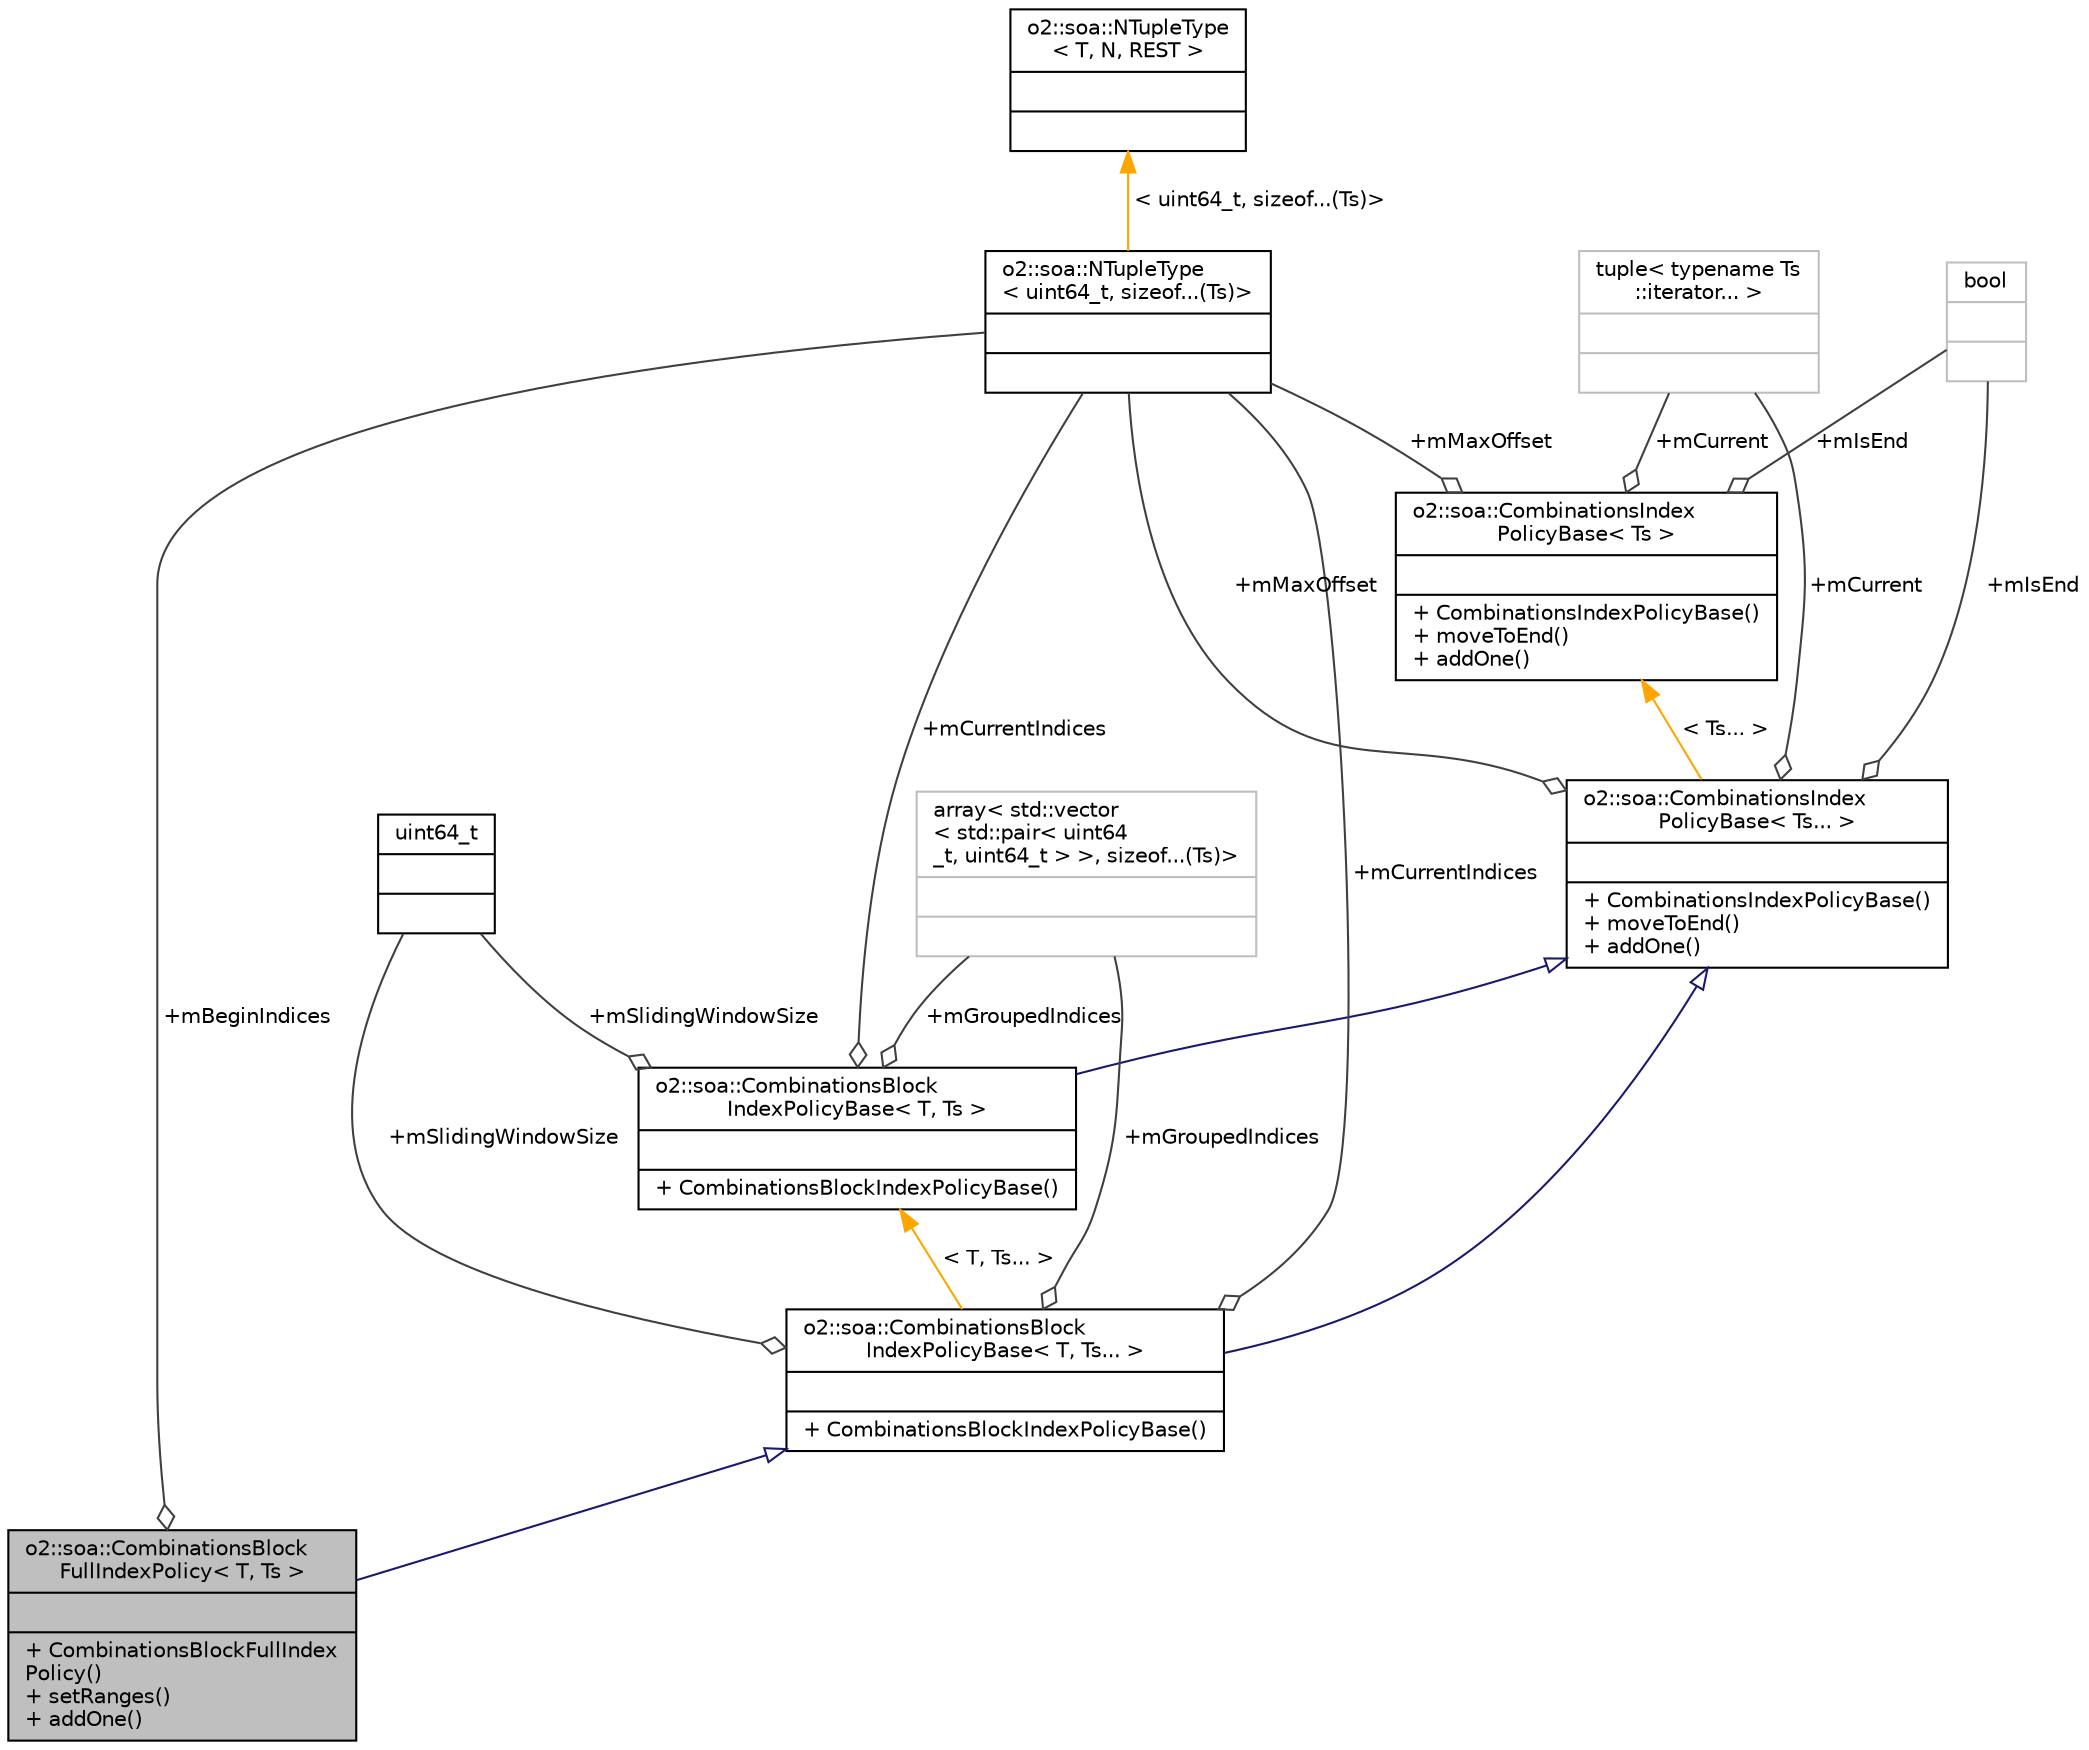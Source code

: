 digraph "o2::soa::CombinationsBlockFullIndexPolicy&lt; T, Ts &gt;"
{
 // INTERACTIVE_SVG=YES
  bgcolor="transparent";
  edge [fontname="Helvetica",fontsize="10",labelfontname="Helvetica",labelfontsize="10"];
  node [fontname="Helvetica",fontsize="10",shape=record];
  Node5 [label="{o2::soa::CombinationsBlock\lFullIndexPolicy\< T, Ts \>\n||+ CombinationsBlockFullIndex\lPolicy()\l+ setRanges()\l+ addOne()\l}",height=0.2,width=0.4,color="black", fillcolor="grey75", style="filled", fontcolor="black"];
  Node6 -> Node5 [dir="back",color="midnightblue",fontsize="10",style="solid",arrowtail="onormal",fontname="Helvetica"];
  Node6 [label="{o2::soa::CombinationsBlock\lIndexPolicyBase\< T, Ts... \>\n||+ CombinationsBlockIndexPolicyBase()\l}",height=0.2,width=0.4,color="black",URL="$d0/d11/structo2_1_1soa_1_1CombinationsBlockIndexPolicyBase.html"];
  Node7 -> Node6 [dir="back",color="midnightblue",fontsize="10",style="solid",arrowtail="onormal",fontname="Helvetica"];
  Node7 [label="{o2::soa::CombinationsIndex\lPolicyBase\< Ts... \>\n||+ CombinationsIndexPolicyBase()\l+ moveToEnd()\l+ addOne()\l}",height=0.2,width=0.4,color="black",URL="$de/dac/structo2_1_1soa_1_1CombinationsIndexPolicyBase.html"];
  Node8 -> Node7 [color="grey25",fontsize="10",style="solid",label=" +mCurrent" ,arrowhead="odiamond",fontname="Helvetica"];
  Node8 [label="{tuple\< typename Ts\l::iterator... \>\n||}",height=0.2,width=0.4,color="grey75"];
  Node9 -> Node7 [color="grey25",fontsize="10",style="solid",label=" +mIsEnd" ,arrowhead="odiamond",fontname="Helvetica"];
  Node9 [label="{bool\n||}",height=0.2,width=0.4,color="grey75"];
  Node10 -> Node7 [color="grey25",fontsize="10",style="solid",label=" +mMaxOffset" ,arrowhead="odiamond",fontname="Helvetica"];
  Node10 [label="{o2::soa::NTupleType\l\< uint64_t, sizeof...(Ts)\>\n||}",height=0.2,width=0.4,color="black",URL="$dd/da8/structo2_1_1soa_1_1NTupleType.html"];
  Node11 -> Node10 [dir="back",color="orange",fontsize="10",style="solid",label=" \< uint64_t, sizeof...(Ts)\>" ,fontname="Helvetica"];
  Node11 [label="{o2::soa::NTupleType\l\< T, N, REST \>\n||}",height=0.2,width=0.4,color="black",URL="$dd/da8/structo2_1_1soa_1_1NTupleType.html"];
  Node12 -> Node7 [dir="back",color="orange",fontsize="10",style="solid",label=" \< Ts... \>" ,fontname="Helvetica"];
  Node12 [label="{o2::soa::CombinationsIndex\lPolicyBase\< Ts \>\n||+ CombinationsIndexPolicyBase()\l+ moveToEnd()\l+ addOne()\l}",height=0.2,width=0.4,color="black",URL="$de/dac/structo2_1_1soa_1_1CombinationsIndexPolicyBase.html"];
  Node8 -> Node12 [color="grey25",fontsize="10",style="solid",label=" +mCurrent" ,arrowhead="odiamond",fontname="Helvetica"];
  Node9 -> Node12 [color="grey25",fontsize="10",style="solid",label=" +mIsEnd" ,arrowhead="odiamond",fontname="Helvetica"];
  Node10 -> Node12 [color="grey25",fontsize="10",style="solid",label=" +mMaxOffset" ,arrowhead="odiamond",fontname="Helvetica"];
  Node13 -> Node6 [color="grey25",fontsize="10",style="solid",label=" +mSlidingWindowSize" ,arrowhead="odiamond",fontname="Helvetica"];
  Node13 [label="{uint64_t\n||}",height=0.2,width=0.4,color="black",URL="$d6/d30/classuint64__t.html"];
  Node14 -> Node6 [color="grey25",fontsize="10",style="solid",label=" +mGroupedIndices" ,arrowhead="odiamond",fontname="Helvetica"];
  Node14 [label="{array\< std::vector\l\< std::pair\< uint64\l_t, uint64_t \> \>, sizeof...(Ts)\>\n||}",height=0.2,width=0.4,color="grey75"];
  Node10 -> Node6 [color="grey25",fontsize="10",style="solid",label=" +mCurrentIndices" ,arrowhead="odiamond",fontname="Helvetica"];
  Node15 -> Node6 [dir="back",color="orange",fontsize="10",style="solid",label=" \< T, Ts... \>" ,fontname="Helvetica"];
  Node15 [label="{o2::soa::CombinationsBlock\lIndexPolicyBase\< T, Ts \>\n||+ CombinationsBlockIndexPolicyBase()\l}",height=0.2,width=0.4,color="black",URL="$d0/d11/structo2_1_1soa_1_1CombinationsBlockIndexPolicyBase.html"];
  Node7 -> Node15 [dir="back",color="midnightblue",fontsize="10",style="solid",arrowtail="onormal",fontname="Helvetica"];
  Node13 -> Node15 [color="grey25",fontsize="10",style="solid",label=" +mSlidingWindowSize" ,arrowhead="odiamond",fontname="Helvetica"];
  Node14 -> Node15 [color="grey25",fontsize="10",style="solid",label=" +mGroupedIndices" ,arrowhead="odiamond",fontname="Helvetica"];
  Node10 -> Node15 [color="grey25",fontsize="10",style="solid",label=" +mCurrentIndices" ,arrowhead="odiamond",fontname="Helvetica"];
  Node10 -> Node5 [color="grey25",fontsize="10",style="solid",label=" +mBeginIndices" ,arrowhead="odiamond",fontname="Helvetica"];
}
